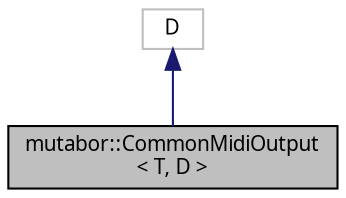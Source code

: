 digraph "mutabor::CommonMidiOutput&lt; T, D &gt;"
{
  edge [fontname="Sans",fontsize="10",labelfontname="Sans",labelfontsize="10"];
  node [fontname="Sans",fontsize="10",shape=record];
  Node0 [label="mutabor::CommonMidiOutput\l\< T, D \>",height=0.2,width=0.4,color="black", fillcolor="grey75", style="filled", fontcolor="black"];
  Node1 -> Node0 [dir="back",color="midnightblue",fontsize="10",style="solid",fontname="Sans"];
  Node1 [label="D",height=0.2,width=0.4,color="grey75", fillcolor="white", style="filled"];
}
